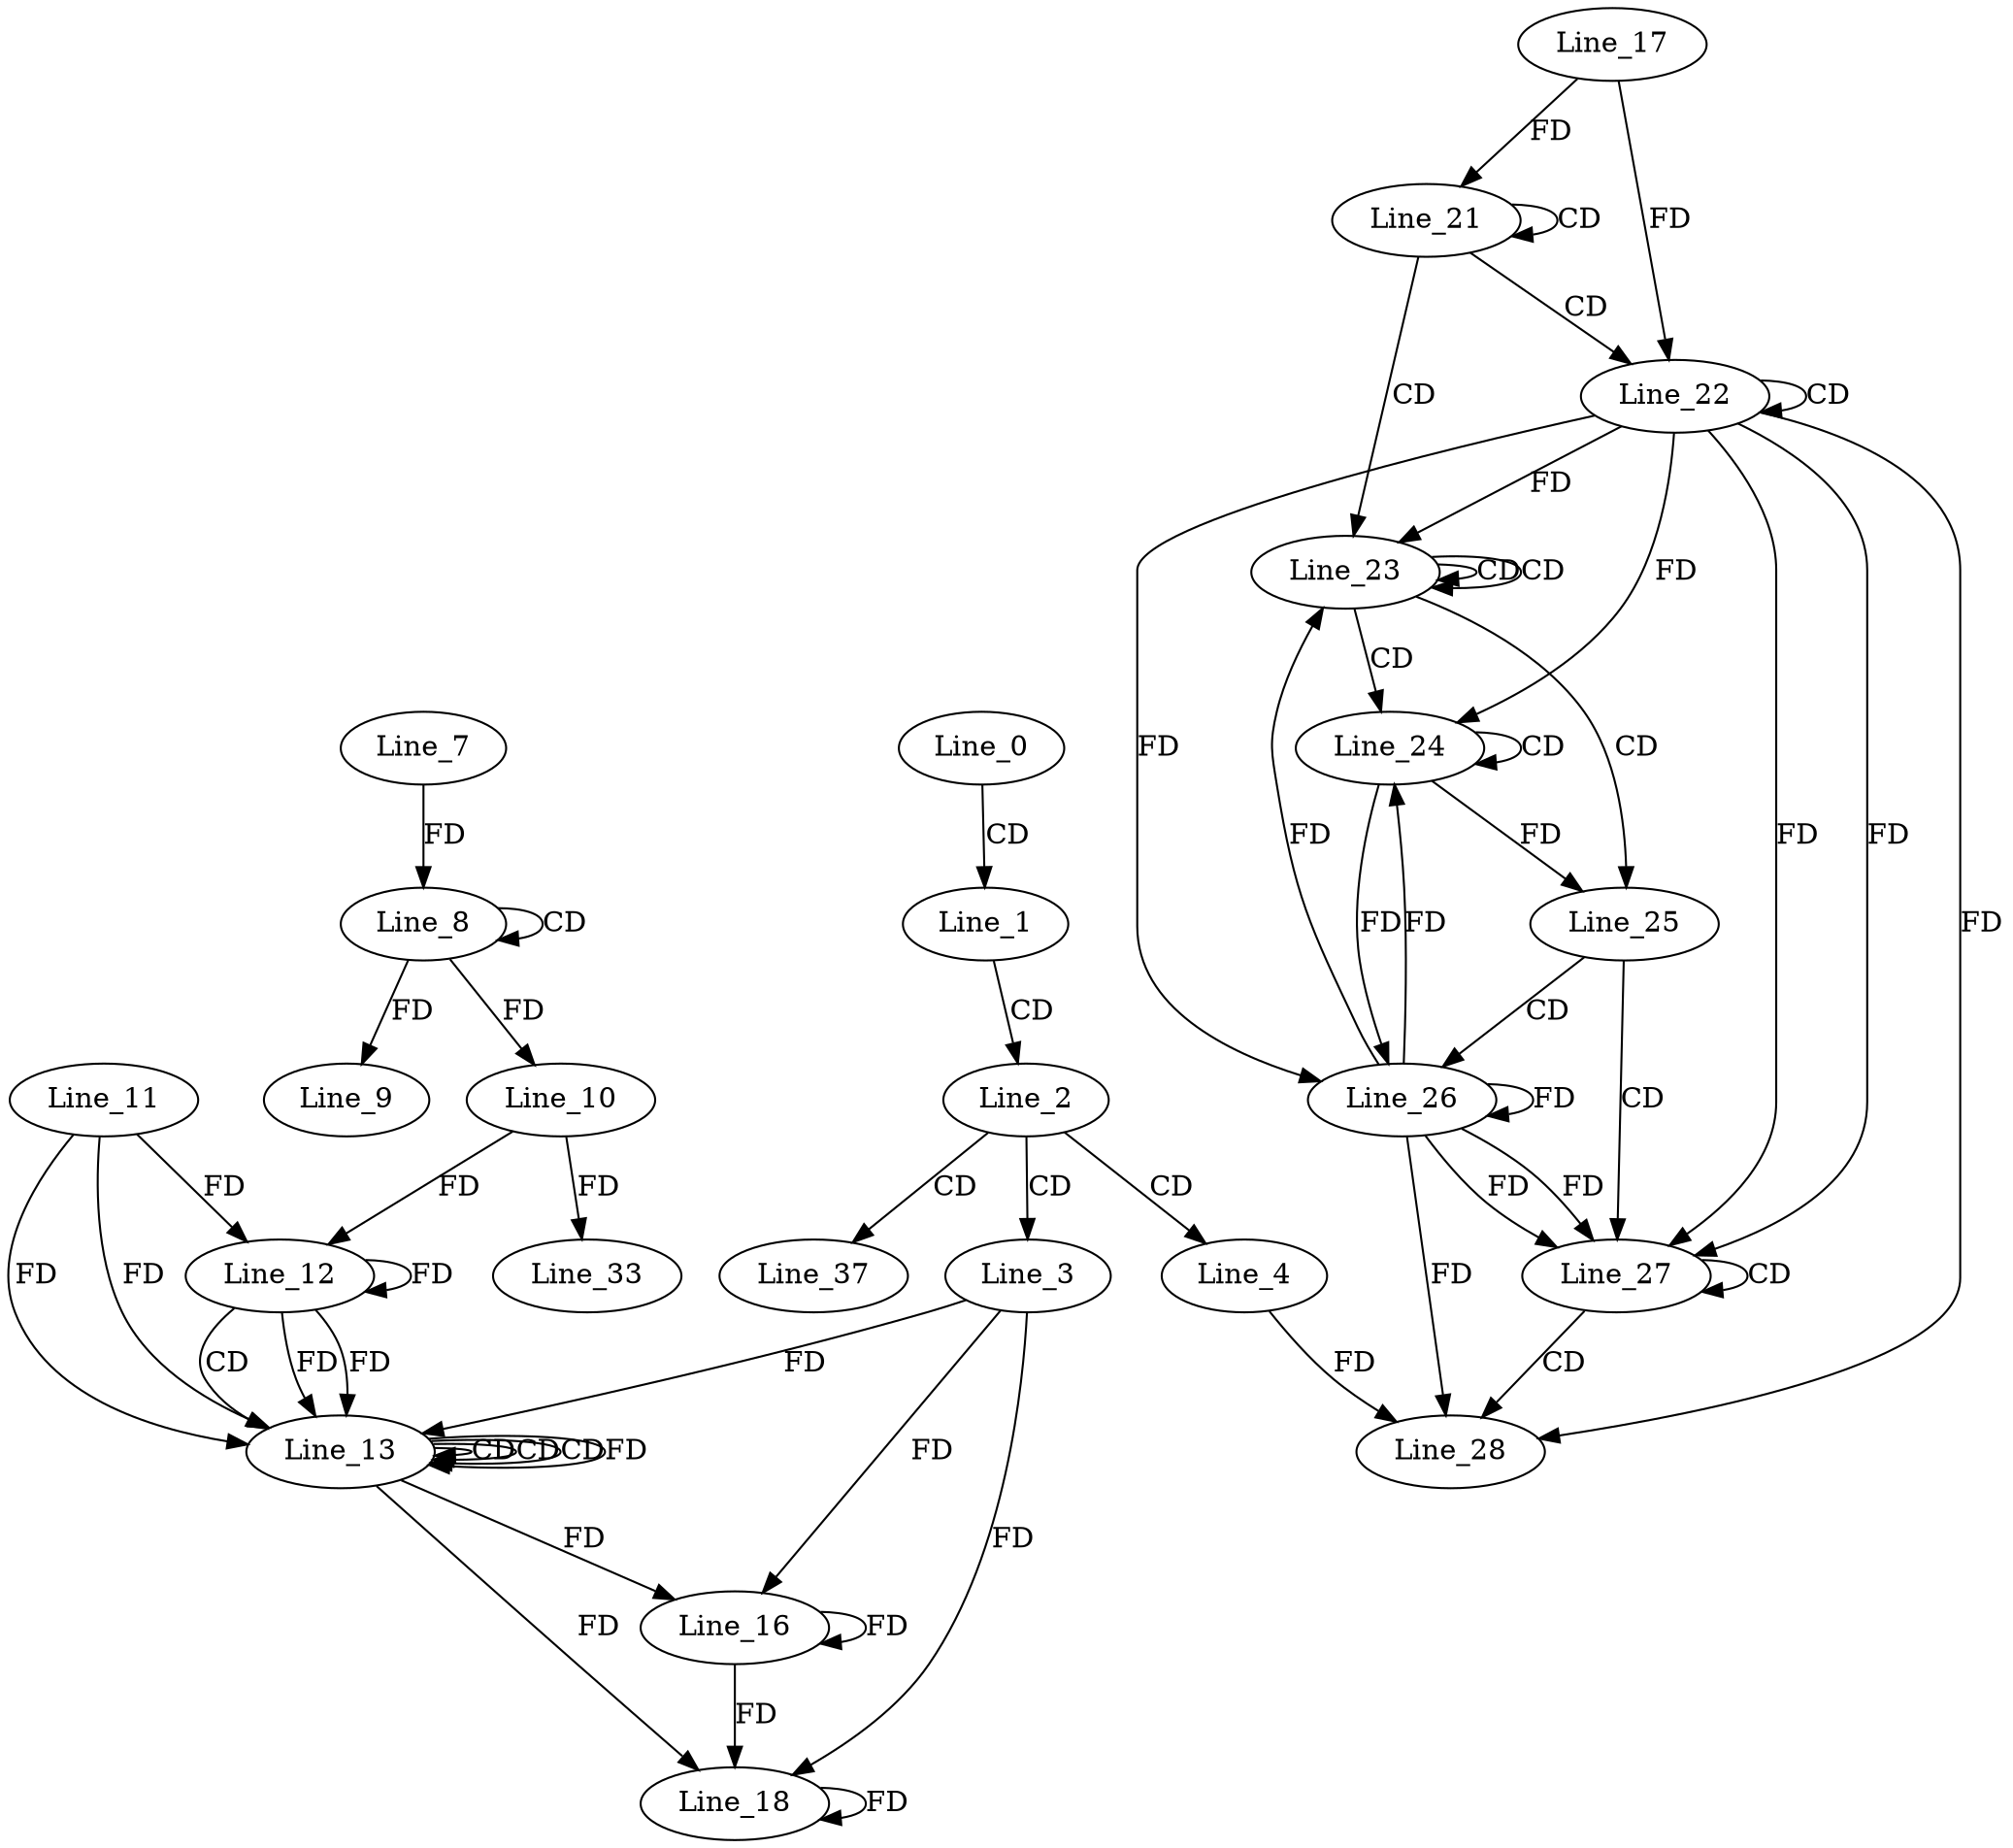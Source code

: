 digraph G {
  Line_0;
  Line_1;
  Line_2;
  Line_3;
  Line_4;
  Line_8;
  Line_8;
  Line_7;
  Line_9;
  Line_10;
  Line_12;
  Line_11;
  Line_12;
  Line_10;
  Line_12;
  Line_13;
  Line_13;
  Line_13;
  Line_13;
  Line_16;
  Line_16;
  Line_18;
  Line_21;
  Line_21;
  Line_17;
  Line_22;
  Line_22;
  Line_23;
  Line_23;
  Line_23;
  Line_23;
  Line_24;
  Line_24;
  Line_25;
  Line_26;
  Line_26;
  Line_27;
  Line_27;
  Line_28;
  Line_33;
  Line_37;
  Line_0 -> Line_1 [ label="CD" ];
  Line_1 -> Line_2 [ label="CD" ];
  Line_2 -> Line_3 [ label="CD" ];
  Line_2 -> Line_4 [ label="CD" ];
  Line_8 -> Line_8 [ label="CD" ];
  Line_7 -> Line_8 [ label="FD" ];
  Line_8 -> Line_9 [ label="FD" ];
  Line_8 -> Line_10 [ label="FD" ];
  Line_12 -> Line_12 [ label="FD" ];
  Line_11 -> Line_12 [ label="FD" ];
  Line_10 -> Line_12 [ label="FD" ];
  Line_12 -> Line_13 [ label="CD" ];
  Line_13 -> Line_13 [ label="CD" ];
  Line_13 -> Line_13 [ label="CD" ];
  Line_12 -> Line_13 [ label="FD" ];
  Line_11 -> Line_13 [ label="FD" ];
  Line_13 -> Line_13 [ label="CD" ];
  Line_13 -> Line_13 [ label="FD" ];
  Line_3 -> Line_13 [ label="FD" ];
  Line_12 -> Line_13 [ label="FD" ];
  Line_11 -> Line_13 [ label="FD" ];
  Line_13 -> Line_16 [ label="FD" ];
  Line_3 -> Line_16 [ label="FD" ];
  Line_16 -> Line_16 [ label="FD" ];
  Line_13 -> Line_18 [ label="FD" ];
  Line_3 -> Line_18 [ label="FD" ];
  Line_16 -> Line_18 [ label="FD" ];
  Line_18 -> Line_18 [ label="FD" ];
  Line_21 -> Line_21 [ label="CD" ];
  Line_17 -> Line_21 [ label="FD" ];
  Line_21 -> Line_22 [ label="CD" ];
  Line_22 -> Line_22 [ label="CD" ];
  Line_17 -> Line_22 [ label="FD" ];
  Line_21 -> Line_23 [ label="CD" ];
  Line_23 -> Line_23 [ label="CD" ];
  Line_23 -> Line_23 [ label="CD" ];
  Line_22 -> Line_23 [ label="FD" ];
  Line_23 -> Line_24 [ label="CD" ];
  Line_24 -> Line_24 [ label="CD" ];
  Line_22 -> Line_24 [ label="FD" ];
  Line_23 -> Line_25 [ label="CD" ];
  Line_24 -> Line_25 [ label="FD" ];
  Line_25 -> Line_26 [ label="CD" ];
  Line_22 -> Line_26 [ label="FD" ];
  Line_26 -> Line_26 [ label="FD" ];
  Line_24 -> Line_26 [ label="FD" ];
  Line_25 -> Line_27 [ label="CD" ];
  Line_22 -> Line_27 [ label="FD" ];
  Line_26 -> Line_27 [ label="FD" ];
  Line_27 -> Line_27 [ label="CD" ];
  Line_22 -> Line_27 [ label="FD" ];
  Line_26 -> Line_27 [ label="FD" ];
  Line_27 -> Line_28 [ label="CD" ];
  Line_4 -> Line_28 [ label="FD" ];
  Line_22 -> Line_28 [ label="FD" ];
  Line_26 -> Line_28 [ label="FD" ];
  Line_10 -> Line_33 [ label="FD" ];
  Line_2 -> Line_37 [ label="CD" ];
  Line_26 -> Line_23 [ label="FD" ];
  Line_26 -> Line_24 [ label="FD" ];
}
